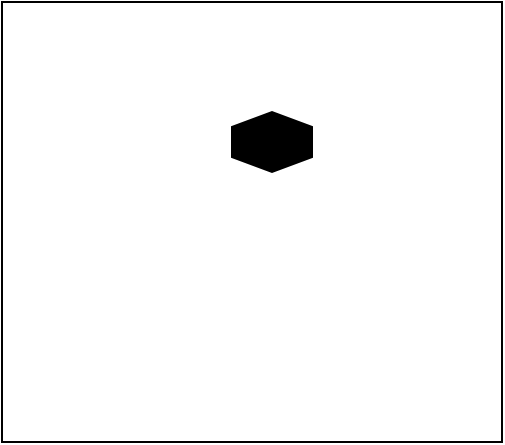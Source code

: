 <mxfile version="13.0.4" type="device"><diagram id="gZHaXraySE-Ac8VHTQlD" name="Page-1"><mxGraphModel dx="889" dy="358" grid="1" gridSize="10" guides="1" tooltips="1" connect="1" arrows="1" fold="1" page="1" pageScale="1" pageWidth="850" pageHeight="1100" math="0" shadow="0"><root><mxCell id="0"/><mxCell id="1" parent="0"/><mxCell id="Y4LRgEzPBfSGT7R2ETwh-1" value="" style="rounded=0;whiteSpace=wrap;html=1;strokeWidth=1;strokeColor=#000000;" parent="1" vertex="1"><mxGeometry x="40" y="320" width="250" height="220" as="geometry"/></mxCell><mxCell id="Qg68kBjlu_-Fq87opHFO-1" value="" style="shape=hexagon;perimeter=hexagonPerimeter2;whiteSpace=wrap;html=1;fillColor=#000000;rotation=90;" parent="1" vertex="1"><mxGeometry x="160" y="370" width="30" height="40" as="geometry"/></mxCell></root></mxGraphModel></diagram></mxfile>